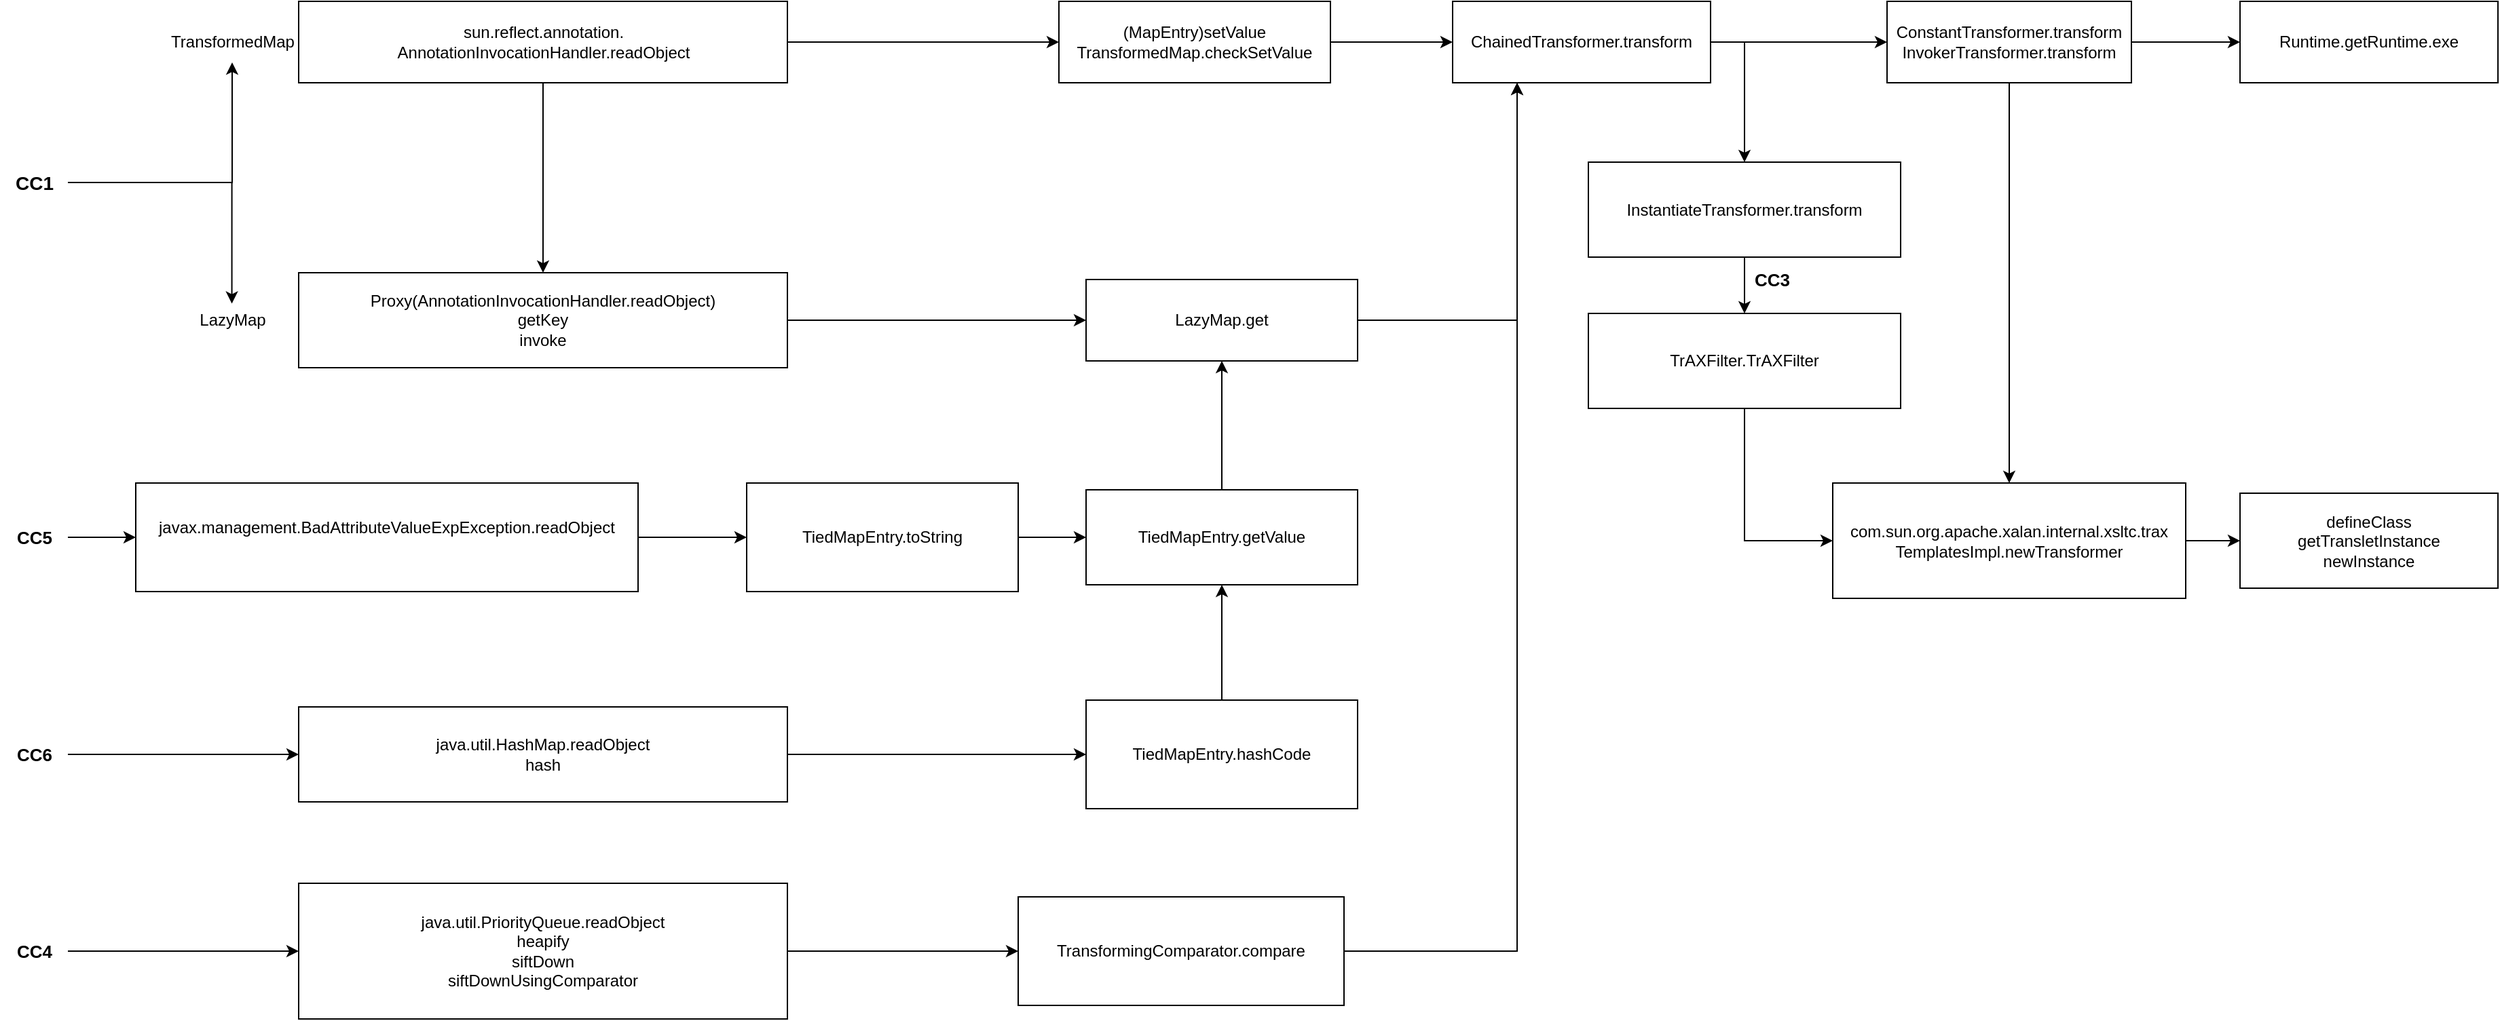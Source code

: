 <mxfile version="21.8.2" type="github">
  <diagram name="第 1 页" id="6VpoMdF1UtFUlSB7jPXj">
    <mxGraphModel dx="1838" dy="976" grid="1" gridSize="10" guides="1" tooltips="1" connect="1" arrows="1" fold="1" page="1" pageScale="1" pageWidth="1920" pageHeight="1200" math="0" shadow="0">
      <root>
        <mxCell id="0" />
        <mxCell id="1" parent="0" />
        <mxCell id="6vssdcbbBTtyEO5g1ugg-1" value="Runtime.getRuntime.exe" style="rounded=0;whiteSpace=wrap;html=1;fontFamily=Helvetica;" parent="1" vertex="1">
          <mxGeometry x="1670" y="240" width="190" height="60" as="geometry" />
        </mxCell>
        <mxCell id="uUb-aCY3bGG27-e9TzcM-9" value="" style="edgeStyle=orthogonalEdgeStyle;rounded=0;orthogonalLoop=1;jettySize=auto;html=1;fontFamily=Helvetica;" edge="1" parent="1" source="6vssdcbbBTtyEO5g1ugg-2" target="uUb-aCY3bGG27-e9TzcM-8">
          <mxGeometry relative="1" as="geometry" />
        </mxCell>
        <mxCell id="uUb-aCY3bGG27-e9TzcM-18" style="edgeStyle=orthogonalEdgeStyle;rounded=0;orthogonalLoop=1;jettySize=auto;html=1;exitX=1;exitY=0.5;exitDx=0;exitDy=0;entryX=0.5;entryY=0;entryDx=0;entryDy=0;fontFamily=Helvetica;" edge="1" parent="1" source="6vssdcbbBTtyEO5g1ugg-2" target="uUb-aCY3bGG27-e9TzcM-14">
          <mxGeometry relative="1" as="geometry" />
        </mxCell>
        <mxCell id="6vssdcbbBTtyEO5g1ugg-2" value="ChainedTransformer.transform" style="rounded=0;whiteSpace=wrap;html=1;fontFamily=Helvetica;" parent="1" vertex="1">
          <mxGeometry x="1090" y="240" width="190" height="60" as="geometry" />
        </mxCell>
        <mxCell id="6vssdcbbBTtyEO5g1ugg-10" style="edgeStyle=orthogonalEdgeStyle;rounded=0;orthogonalLoop=1;jettySize=auto;html=1;exitX=1;exitY=0.5;exitDx=0;exitDy=0;entryX=0;entryY=0.5;entryDx=0;entryDy=0;fontFamily=Helvetica;" parent="1" source="6vssdcbbBTtyEO5g1ugg-9" target="6vssdcbbBTtyEO5g1ugg-2" edge="1">
          <mxGeometry relative="1" as="geometry" />
        </mxCell>
        <mxCell id="6vssdcbbBTtyEO5g1ugg-9" value="(MapEntry&lt;span style=&quot;background-color: initial;&quot;&gt;)setValue&lt;/span&gt;&lt;br&gt;TransformedMap.checkSetValue" style="rounded=0;whiteSpace=wrap;html=1;fontFamily=Helvetica;" parent="1" vertex="1">
          <mxGeometry x="800" y="240" width="200" height="60" as="geometry" />
        </mxCell>
        <mxCell id="6vssdcbbBTtyEO5g1ugg-13" style="edgeStyle=orthogonalEdgeStyle;rounded=0;orthogonalLoop=1;jettySize=auto;html=1;exitX=1;exitY=0.5;exitDx=0;exitDy=0;entryX=0;entryY=0.5;entryDx=0;entryDy=0;fontFamily=Helvetica;" parent="1" source="6vssdcbbBTtyEO5g1ugg-11" target="6vssdcbbBTtyEO5g1ugg-9" edge="1">
          <mxGeometry relative="1" as="geometry" />
        </mxCell>
        <mxCell id="6vssdcbbBTtyEO5g1ugg-18" style="edgeStyle=orthogonalEdgeStyle;rounded=0;orthogonalLoop=1;jettySize=auto;html=1;exitX=0.5;exitY=1;exitDx=0;exitDy=0;entryX=0.5;entryY=0;entryDx=0;entryDy=0;fontFamily=Helvetica;" parent="1" source="6vssdcbbBTtyEO5g1ugg-11" target="6vssdcbbBTtyEO5g1ugg-17" edge="1">
          <mxGeometry relative="1" as="geometry" />
        </mxCell>
        <mxCell id="6vssdcbbBTtyEO5g1ugg-11" value="sun.reflect.annotation.&lt;br&gt;AnnotationInvocationHandler.readObject" style="rounded=0;html=1;fontFamily=Helvetica;" parent="1" vertex="1">
          <mxGeometry x="240" y="240" width="360" height="60" as="geometry" />
        </mxCell>
        <mxCell id="6vssdcbbBTtyEO5g1ugg-16" style="edgeStyle=orthogonalEdgeStyle;rounded=0;orthogonalLoop=1;jettySize=auto;html=1;entryX=0.25;entryY=1;entryDx=0;entryDy=0;fontFamily=Helvetica;" parent="1" source="6vssdcbbBTtyEO5g1ugg-15" target="6vssdcbbBTtyEO5g1ugg-2" edge="1">
          <mxGeometry relative="1" as="geometry" />
        </mxCell>
        <mxCell id="6vssdcbbBTtyEO5g1ugg-15" value="LazyMap.get" style="rounded=0;whiteSpace=wrap;html=1;fontFamily=Helvetica;" parent="1" vertex="1">
          <mxGeometry x="820" y="445" width="200" height="60" as="geometry" />
        </mxCell>
        <mxCell id="6vssdcbbBTtyEO5g1ugg-20" value="" style="edgeStyle=orthogonalEdgeStyle;rounded=0;orthogonalLoop=1;jettySize=auto;html=1;fontFamily=Helvetica;" parent="1" source="6vssdcbbBTtyEO5g1ugg-17" target="6vssdcbbBTtyEO5g1ugg-15" edge="1">
          <mxGeometry relative="1" as="geometry" />
        </mxCell>
        <mxCell id="6vssdcbbBTtyEO5g1ugg-17" value="Proxy(AnnotationInvocationHandler.readObject)&lt;br&gt;getKey&lt;br&gt;invoke" style="rounded=0;whiteSpace=wrap;html=1;fontFamily=Helvetica;" parent="1" vertex="1">
          <mxGeometry x="240" y="440" width="360" height="70" as="geometry" />
        </mxCell>
        <mxCell id="6vssdcbbBTtyEO5g1ugg-22" value="" style="edgeStyle=orthogonalEdgeStyle;rounded=0;orthogonalLoop=1;jettySize=auto;html=1;fontFamily=Helvetica;" parent="1" source="6vssdcbbBTtyEO5g1ugg-21" target="6vssdcbbBTtyEO5g1ugg-15" edge="1">
          <mxGeometry relative="1" as="geometry" />
        </mxCell>
        <mxCell id="6vssdcbbBTtyEO5g1ugg-21" value="TiedMapEntry.getValue" style="rounded=0;whiteSpace=wrap;html=1;fontFamily=Helvetica;" parent="1" vertex="1">
          <mxGeometry x="820" y="600" width="200" height="70" as="geometry" />
        </mxCell>
        <mxCell id="5cDq7q0ZK8Lod1r7jXY8-8" style="edgeStyle=orthogonalEdgeStyle;rounded=0;orthogonalLoop=1;jettySize=auto;html=1;exitX=1;exitY=0.5;exitDx=0;exitDy=0;entryX=0;entryY=0.5;entryDx=0;entryDy=0;fontFamily=Helvetica;" parent="1" source="6vssdcbbBTtyEO5g1ugg-23" target="5cDq7q0ZK8Lod1r7jXY8-2" edge="1">
          <mxGeometry relative="1" as="geometry" />
        </mxCell>
        <mxCell id="6vssdcbbBTtyEO5g1ugg-23" value="java.util.HashMap.readObject&lt;br&gt;hash" style="rounded=0;whiteSpace=wrap;html=1;fontFamily=Helvetica;" parent="1" vertex="1">
          <mxGeometry x="240" y="760" width="360" height="70" as="geometry" />
        </mxCell>
        <mxCell id="gErniXCXHLFTvf_z7TUi-8" style="edgeStyle=orthogonalEdgeStyle;rounded=0;orthogonalLoop=1;jettySize=auto;html=1;fontFamily=Helvetica;" parent="1" source="gErniXCXHLFTvf_z7TUi-1" target="gErniXCXHLFTvf_z7TUi-3" edge="1">
          <mxGeometry relative="1" as="geometry" />
        </mxCell>
        <mxCell id="gErniXCXHLFTvf_z7TUi-1" value="&lt;b&gt;&lt;font style=&quot;font-size: 14px;&quot;&gt;CC1&lt;/font&gt;&lt;/b&gt;" style="text;html=1;align=center;verticalAlign=middle;resizable=0;points=[];autosize=1;strokeColor=none;fillColor=none;fontFamily=Helvetica;" parent="1" vertex="1">
          <mxGeometry x="20" y="358.5" width="50" height="30" as="geometry" />
        </mxCell>
        <mxCell id="gErniXCXHLFTvf_z7TUi-3" value="TransformedMap" style="text;html=1;align=center;verticalAlign=middle;resizable=0;points=[];autosize=1;strokeColor=none;fillColor=none;fontFamily=Helvetica;" parent="1" vertex="1">
          <mxGeometry x="136" y="255" width="110" height="30" as="geometry" />
        </mxCell>
        <mxCell id="gErniXCXHLFTvf_z7TUi-5" value="LazyMap" style="text;html=1;align=center;verticalAlign=middle;resizable=0;points=[];autosize=1;strokeColor=none;fillColor=none;fontFamily=Helvetica;" parent="1" vertex="1">
          <mxGeometry x="156" y="460" width="70" height="30" as="geometry" />
        </mxCell>
        <mxCell id="gErniXCXHLFTvf_z7TUi-7" style="edgeStyle=orthogonalEdgeStyle;rounded=0;orthogonalLoop=1;jettySize=auto;html=1;entryX=0;entryY=0.5;entryDx=0;entryDy=0;fontFamily=Helvetica;" parent="1" source="gErniXCXHLFTvf_z7TUi-6" target="6vssdcbbBTtyEO5g1ugg-23" edge="1">
          <mxGeometry relative="1" as="geometry" />
        </mxCell>
        <mxCell id="gErniXCXHLFTvf_z7TUi-6" value="&lt;span style=&quot;font-size: 13px;&quot;&gt;&lt;font style=&quot;font-size: 13px;&quot;&gt;CC6&lt;/font&gt;&lt;/span&gt;" style="text;html=1;align=center;verticalAlign=middle;resizable=0;points=[];autosize=1;strokeColor=none;fillColor=none;fontSize=13;fontStyle=1;fontFamily=Helvetica;" parent="1" vertex="1">
          <mxGeometry x="20" y="780" width="50" height="30" as="geometry" />
        </mxCell>
        <mxCell id="gErniXCXHLFTvf_z7TUi-10" style="edgeStyle=orthogonalEdgeStyle;rounded=0;orthogonalLoop=1;jettySize=auto;html=1;entryX=0.497;entryY=0.093;entryDx=0;entryDy=0;entryPerimeter=0;fontFamily=Helvetica;" parent="1" source="gErniXCXHLFTvf_z7TUi-1" target="gErniXCXHLFTvf_z7TUi-5" edge="1">
          <mxGeometry relative="1" as="geometry" />
        </mxCell>
        <mxCell id="5cDq7q0ZK8Lod1r7jXY8-4" style="edgeStyle=orthogonalEdgeStyle;rounded=0;orthogonalLoop=1;jettySize=auto;html=1;exitX=1;exitY=0.5;exitDx=0;exitDy=0;fontFamily=Helvetica;" parent="1" source="5cDq7q0ZK8Lod1r7jXY8-1" target="5cDq7q0ZK8Lod1r7jXY8-3" edge="1">
          <mxGeometry relative="1" as="geometry" />
        </mxCell>
        <mxCell id="5cDq7q0ZK8Lod1r7jXY8-1" value="&lt;font&gt;javax.management.BadAttributeValueExpException.readObject&lt;br&gt;&lt;br&gt;&lt;/font&gt;" style="rounded=0;whiteSpace=wrap;html=1;fontFamily=Helvetica;" parent="1" vertex="1">
          <mxGeometry x="120" y="595" width="370" height="80" as="geometry" />
        </mxCell>
        <mxCell id="5cDq7q0ZK8Lod1r7jXY8-9" value="" style="edgeStyle=orthogonalEdgeStyle;rounded=0;orthogonalLoop=1;jettySize=auto;html=1;fontFamily=Helvetica;" parent="1" source="5cDq7q0ZK8Lod1r7jXY8-2" target="6vssdcbbBTtyEO5g1ugg-21" edge="1">
          <mxGeometry relative="1" as="geometry" />
        </mxCell>
        <mxCell id="5cDq7q0ZK8Lod1r7jXY8-2" value="TiedMapEntry.hashCode" style="rounded=0;whiteSpace=wrap;html=1;fontFamily=Helvetica;" parent="1" vertex="1">
          <mxGeometry x="820" y="755" width="200" height="80" as="geometry" />
        </mxCell>
        <mxCell id="5cDq7q0ZK8Lod1r7jXY8-6" style="edgeStyle=orthogonalEdgeStyle;rounded=0;orthogonalLoop=1;jettySize=auto;html=1;exitX=1;exitY=0.5;exitDx=0;exitDy=0;fontFamily=Helvetica;" parent="1" source="5cDq7q0ZK8Lod1r7jXY8-3" target="6vssdcbbBTtyEO5g1ugg-21" edge="1">
          <mxGeometry relative="1" as="geometry" />
        </mxCell>
        <mxCell id="5cDq7q0ZK8Lod1r7jXY8-3" value="TiedMapEntry.toString" style="rounded=0;whiteSpace=wrap;html=1;fontFamily=Helvetica;" parent="1" vertex="1">
          <mxGeometry x="570" y="595" width="200" height="80" as="geometry" />
        </mxCell>
        <mxCell id="uUb-aCY3bGG27-e9TzcM-3" value="" style="edgeStyle=orthogonalEdgeStyle;rounded=0;orthogonalLoop=1;jettySize=auto;html=1;fontFamily=Helvetica;" edge="1" parent="1" source="uUb-aCY3bGG27-e9TzcM-2" target="5cDq7q0ZK8Lod1r7jXY8-1">
          <mxGeometry relative="1" as="geometry" />
        </mxCell>
        <mxCell id="uUb-aCY3bGG27-e9TzcM-2" value="&lt;span style=&quot;font-size: 13px;&quot;&gt;&lt;font style=&quot;font-size: 13px;&quot;&gt;CC5&lt;/font&gt;&lt;/span&gt;" style="text;html=1;align=center;verticalAlign=middle;resizable=0;points=[];autosize=1;strokeColor=none;fillColor=none;fontSize=13;fontStyle=1;fontFamily=Helvetica;" vertex="1" parent="1">
          <mxGeometry x="20" y="620" width="50" height="30" as="geometry" />
        </mxCell>
        <mxCell id="uUb-aCY3bGG27-e9TzcM-4" value="defineClass&lt;br&gt;getTransletInstance&lt;br&gt;newInstance" style="rounded=0;whiteSpace=wrap;html=1;fontFamily=Helvetica;" vertex="1" parent="1">
          <mxGeometry x="1670" y="602.5" width="190" height="70" as="geometry" />
        </mxCell>
        <mxCell id="uUb-aCY3bGG27-e9TzcM-6" style="edgeStyle=orthogonalEdgeStyle;rounded=0;orthogonalLoop=1;jettySize=auto;html=1;exitX=1;exitY=0.5;exitDx=0;exitDy=0;entryX=0;entryY=0.5;entryDx=0;entryDy=0;fontFamily=Helvetica;" edge="1" parent="1" source="uUb-aCY3bGG27-e9TzcM-5" target="uUb-aCY3bGG27-e9TzcM-4">
          <mxGeometry relative="1" as="geometry" />
        </mxCell>
        <mxCell id="uUb-aCY3bGG27-e9TzcM-5" value="com.sun.org.apache.xalan.internal.xsltc.trax&lt;br&gt;TemplatesImpl.newTransformer" style="rounded=0;whiteSpace=wrap;html=1;fontFamily=Helvetica;" vertex="1" parent="1">
          <mxGeometry x="1370" y="595" width="260" height="85" as="geometry" />
        </mxCell>
        <mxCell id="uUb-aCY3bGG27-e9TzcM-10" value="" style="edgeStyle=orthogonalEdgeStyle;rounded=0;orthogonalLoop=1;jettySize=auto;html=1;fontFamily=Helvetica;" edge="1" parent="1" source="uUb-aCY3bGG27-e9TzcM-8" target="6vssdcbbBTtyEO5g1ugg-1">
          <mxGeometry relative="1" as="geometry" />
        </mxCell>
        <mxCell id="uUb-aCY3bGG27-e9TzcM-13" style="edgeStyle=orthogonalEdgeStyle;rounded=0;orthogonalLoop=1;jettySize=auto;html=1;exitX=0.5;exitY=1;exitDx=0;exitDy=0;entryX=0.5;entryY=0;entryDx=0;entryDy=0;fontFamily=Helvetica;" edge="1" parent="1" source="uUb-aCY3bGG27-e9TzcM-8" target="uUb-aCY3bGG27-e9TzcM-5">
          <mxGeometry relative="1" as="geometry" />
        </mxCell>
        <mxCell id="uUb-aCY3bGG27-e9TzcM-8" value="ConstantTransformer.transform&lt;br&gt;InvokerTransformer.transform" style="rounded=0;whiteSpace=wrap;html=1;fontFamily=Helvetica;" vertex="1" parent="1">
          <mxGeometry x="1410" y="240" width="180" height="60" as="geometry" />
        </mxCell>
        <mxCell id="uUb-aCY3bGG27-e9TzcM-20" style="edgeStyle=orthogonalEdgeStyle;rounded=0;orthogonalLoop=1;jettySize=auto;html=1;exitX=0.5;exitY=1;exitDx=0;exitDy=0;entryX=0.5;entryY=0;entryDx=0;entryDy=0;fontFamily=Helvetica;" edge="1" parent="1" source="uUb-aCY3bGG27-e9TzcM-14" target="uUb-aCY3bGG27-e9TzcM-19">
          <mxGeometry relative="1" as="geometry" />
        </mxCell>
        <mxCell id="uUb-aCY3bGG27-e9TzcM-14" value="&lt;div style=&quot;&quot;&gt;&lt;font style=&quot;&quot;&gt;InstantiateTransformer.transform&lt;/font&gt;&lt;br&gt;&lt;/div&gt;" style="rounded=0;whiteSpace=wrap;html=1;strokeColor=#000000;fontFamily=Helvetica;" vertex="1" parent="1">
          <mxGeometry x="1190" y="358.5" width="230" height="70" as="geometry" />
        </mxCell>
        <mxCell id="uUb-aCY3bGG27-e9TzcM-17" value="&lt;b style=&quot;font-size: 13px;&quot;&gt;CC3&lt;/b&gt;" style="text;html=1;align=center;verticalAlign=middle;resizable=0;points=[];autosize=1;strokeColor=none;fillColor=none;fontSize=13;fontFamily=Helvetica;" vertex="1" parent="1">
          <mxGeometry x="1300" y="430" width="50" height="30" as="geometry" />
        </mxCell>
        <mxCell id="uUb-aCY3bGG27-e9TzcM-22" style="edgeStyle=orthogonalEdgeStyle;rounded=0;orthogonalLoop=1;jettySize=auto;html=1;exitX=0.5;exitY=1;exitDx=0;exitDy=0;entryX=0;entryY=0.5;entryDx=0;entryDy=0;fontFamily=Helvetica;" edge="1" parent="1" source="uUb-aCY3bGG27-e9TzcM-19" target="uUb-aCY3bGG27-e9TzcM-5">
          <mxGeometry relative="1" as="geometry" />
        </mxCell>
        <mxCell id="uUb-aCY3bGG27-e9TzcM-19" value="TrAXFilter.TrAXFilter" style="rounded=0;whiteSpace=wrap;html=1;fontFamily=Helvetica;" vertex="1" parent="1">
          <mxGeometry x="1190" y="470" width="230" height="70" as="geometry" />
        </mxCell>
        <mxCell id="uUb-aCY3bGG27-e9TzcM-27" style="edgeStyle=orthogonalEdgeStyle;rounded=0;orthogonalLoop=1;jettySize=auto;html=1;exitX=1;exitY=0.5;exitDx=0;exitDy=0;entryX=0.25;entryY=1;entryDx=0;entryDy=0;" edge="1" parent="1" source="uUb-aCY3bGG27-e9TzcM-23" target="6vssdcbbBTtyEO5g1ugg-2">
          <mxGeometry relative="1" as="geometry" />
        </mxCell>
        <mxCell id="uUb-aCY3bGG27-e9TzcM-23" value="TransformingComparator.compare" style="rounded=0;whiteSpace=wrap;html=1;" vertex="1" parent="1">
          <mxGeometry x="770" y="900" width="240" height="80" as="geometry" />
        </mxCell>
        <mxCell id="uUb-aCY3bGG27-e9TzcM-26" style="edgeStyle=orthogonalEdgeStyle;rounded=0;orthogonalLoop=1;jettySize=auto;html=1;exitX=1;exitY=0.5;exitDx=0;exitDy=0;entryX=0;entryY=0.5;entryDx=0;entryDy=0;" edge="1" parent="1" source="uUb-aCY3bGG27-e9TzcM-24" target="uUb-aCY3bGG27-e9TzcM-23">
          <mxGeometry relative="1" as="geometry" />
        </mxCell>
        <mxCell id="uUb-aCY3bGG27-e9TzcM-24" value="java.util.PriorityQueue.readObject&lt;br&gt;heapify&lt;br&gt;siftDown&lt;br&gt;siftDownUsingComparator" style="rounded=0;whiteSpace=wrap;html=1;" vertex="1" parent="1">
          <mxGeometry x="240" y="890" width="360" height="100" as="geometry" />
        </mxCell>
        <mxCell id="uUb-aCY3bGG27-e9TzcM-29" value="" style="edgeStyle=orthogonalEdgeStyle;rounded=0;orthogonalLoop=1;jettySize=auto;html=1;" edge="1" parent="1" source="uUb-aCY3bGG27-e9TzcM-28" target="uUb-aCY3bGG27-e9TzcM-24">
          <mxGeometry relative="1" as="geometry" />
        </mxCell>
        <mxCell id="uUb-aCY3bGG27-e9TzcM-28" value="&lt;span style=&quot;font-size: 13px;&quot;&gt;&lt;font style=&quot;font-size: 13px;&quot;&gt;CC4&lt;/font&gt;&lt;/span&gt;" style="text;html=1;align=center;verticalAlign=middle;resizable=0;points=[];autosize=1;strokeColor=none;fillColor=none;fontSize=13;fontStyle=1;fontFamily=Helvetica;" vertex="1" parent="1">
          <mxGeometry x="20" y="925" width="50" height="30" as="geometry" />
        </mxCell>
      </root>
    </mxGraphModel>
  </diagram>
</mxfile>
